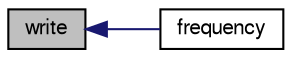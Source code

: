 digraph "write"
{
  bgcolor="transparent";
  edge [fontname="FreeSans",fontsize="10",labelfontname="FreeSans",labelfontsize="10"];
  node [fontname="FreeSans",fontsize="10",shape=record];
  rankdir="LR";
  Node231 [label="write",height=0.2,width=0.4,color="black", fillcolor="grey75", style="filled", fontcolor="black"];
  Node231 -> Node232 [dir="back",color="midnightblue",fontsize="10",style="solid",fontname="FreeSans"];
  Node232 [label="frequency",height=0.2,width=0.4,color="black",URL="$a22190.html#a4cc2c052f7390a70acac5aa0b51c8169"];
}
